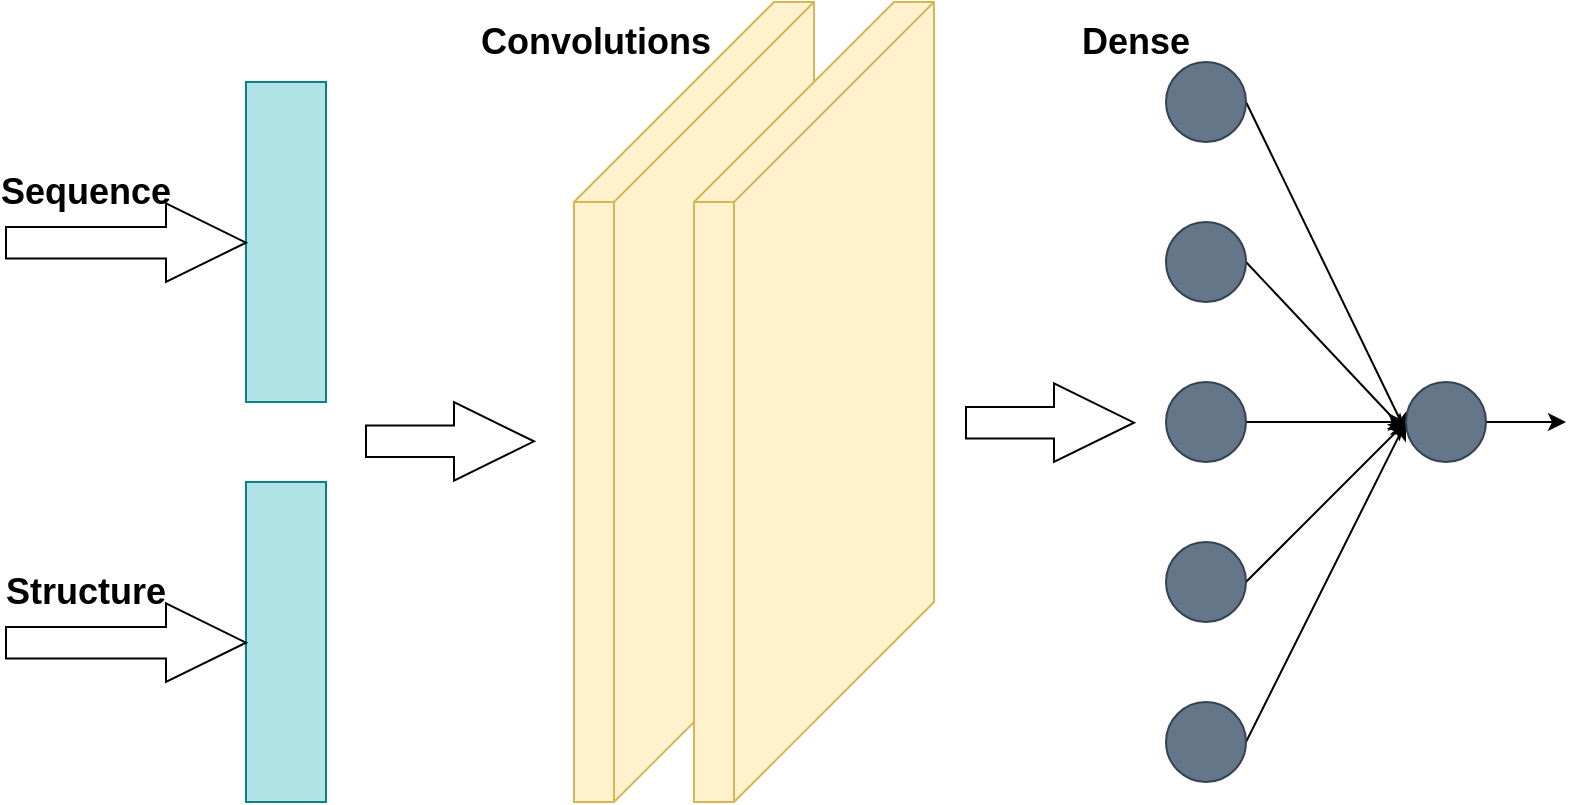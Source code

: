 <mxfile version="15.4.3" type="github">
  <diagram id="ypimK-5_OcxXCi8E9POo" name="Page-1">
    <mxGraphModel dx="1021" dy="547" grid="1" gridSize="10" guides="1" tooltips="1" connect="1" arrows="1" fold="1" page="1" pageScale="1" pageWidth="827" pageHeight="1169" math="0" shadow="0">
      <root>
        <mxCell id="0" />
        <mxCell id="1" parent="0" />
        <mxCell id="td7fTYbP-BQIfyJZpGvQ-14" value="" style="rounded=0;whiteSpace=wrap;html=1;fillColor=#b0e3e6;strokeColor=#0e8088;" vertex="1" parent="1">
          <mxGeometry x="160" y="80" width="40" height="160" as="geometry" />
        </mxCell>
        <mxCell id="td7fTYbP-BQIfyJZpGvQ-15" value="" style="rounded=0;whiteSpace=wrap;html=1;fillColor=#b0e3e6;strokeColor=#0e8088;" vertex="1" parent="1">
          <mxGeometry x="160" y="280" width="40" height="160" as="geometry" />
        </mxCell>
        <mxCell id="td7fTYbP-BQIfyJZpGvQ-17" value="" style="html=1;shadow=0;dashed=0;align=center;verticalAlign=middle;shape=mxgraph.arrows2.arrow;dy=0.6;dx=40;notch=0;" vertex="1" parent="1">
          <mxGeometry x="40" y="340.63" width="120" height="39.37" as="geometry" />
        </mxCell>
        <mxCell id="td7fTYbP-BQIfyJZpGvQ-42" style="edgeStyle=none;rounded=0;orthogonalLoop=1;jettySize=auto;html=1;exitX=1;exitY=0.5;exitDx=0;exitDy=0;" edge="1" parent="1" source="td7fTYbP-BQIfyJZpGvQ-18">
          <mxGeometry relative="1" as="geometry">
            <mxPoint x="740" y="255" as="targetPoint" />
          </mxGeometry>
        </mxCell>
        <mxCell id="td7fTYbP-BQIfyJZpGvQ-18" value="" style="ellipse;whiteSpace=wrap;html=1;aspect=fixed;fillColor=#647687;strokeColor=#314354;fontColor=#ffffff;" vertex="1" parent="1">
          <mxGeometry x="620" y="70" width="40" height="40" as="geometry" />
        </mxCell>
        <mxCell id="td7fTYbP-BQIfyJZpGvQ-49" style="edgeStyle=none;rounded=0;orthogonalLoop=1;jettySize=auto;html=1;exitX=1;exitY=0.5;exitDx=0;exitDy=0;" edge="1" parent="1" source="td7fTYbP-BQIfyJZpGvQ-20">
          <mxGeometry relative="1" as="geometry">
            <mxPoint x="740" y="255" as="targetPoint" />
          </mxGeometry>
        </mxCell>
        <mxCell id="td7fTYbP-BQIfyJZpGvQ-20" value="" style="ellipse;whiteSpace=wrap;html=1;aspect=fixed;fillColor=#647687;strokeColor=#314354;fontColor=#ffffff;" vertex="1" parent="1">
          <mxGeometry x="620" y="150" width="40" height="40" as="geometry" />
        </mxCell>
        <mxCell id="td7fTYbP-BQIfyJZpGvQ-32" style="edgeStyle=orthogonalEdgeStyle;rounded=0;orthogonalLoop=1;jettySize=auto;html=1;exitX=1;exitY=0.5;exitDx=0;exitDy=0;entryX=0;entryY=0.5;entryDx=0;entryDy=0;" edge="1" parent="1" source="td7fTYbP-BQIfyJZpGvQ-21" target="td7fTYbP-BQIfyJZpGvQ-27">
          <mxGeometry relative="1" as="geometry" />
        </mxCell>
        <mxCell id="td7fTYbP-BQIfyJZpGvQ-21" value="" style="ellipse;whiteSpace=wrap;html=1;aspect=fixed;fillColor=#647687;strokeColor=#314354;fontColor=#ffffff;" vertex="1" parent="1">
          <mxGeometry x="620" y="230" width="40" height="40" as="geometry" />
        </mxCell>
        <mxCell id="td7fTYbP-BQIfyJZpGvQ-44" style="edgeStyle=none;rounded=0;orthogonalLoop=1;jettySize=auto;html=1;exitX=1;exitY=0.5;exitDx=0;exitDy=0;entryX=0;entryY=0.5;entryDx=0;entryDy=0;" edge="1" parent="1" source="td7fTYbP-BQIfyJZpGvQ-22" target="td7fTYbP-BQIfyJZpGvQ-27">
          <mxGeometry relative="1" as="geometry" />
        </mxCell>
        <mxCell id="td7fTYbP-BQIfyJZpGvQ-22" value="" style="ellipse;whiteSpace=wrap;html=1;aspect=fixed;fillColor=#647687;strokeColor=#314354;fontColor=#ffffff;" vertex="1" parent="1">
          <mxGeometry x="620" y="310" width="40" height="40" as="geometry" />
        </mxCell>
        <mxCell id="td7fTYbP-BQIfyJZpGvQ-39" style="edgeStyle=none;rounded=0;orthogonalLoop=1;jettySize=auto;html=1;exitX=1;exitY=0.5;exitDx=0;exitDy=0;entryX=0;entryY=0.5;entryDx=0;entryDy=0;" edge="1" parent="1" source="td7fTYbP-BQIfyJZpGvQ-23" target="td7fTYbP-BQIfyJZpGvQ-27">
          <mxGeometry relative="1" as="geometry" />
        </mxCell>
        <mxCell id="td7fTYbP-BQIfyJZpGvQ-23" value="" style="ellipse;whiteSpace=wrap;html=1;aspect=fixed;fillColor=#647687;strokeColor=#314354;fontColor=#ffffff;" vertex="1" parent="1">
          <mxGeometry x="620" y="390" width="40" height="40" as="geometry" />
        </mxCell>
        <mxCell id="td7fTYbP-BQIfyJZpGvQ-50" style="edgeStyle=none;rounded=0;orthogonalLoop=1;jettySize=auto;html=1;exitX=1;exitY=0.5;exitDx=0;exitDy=0;" edge="1" parent="1" source="td7fTYbP-BQIfyJZpGvQ-27">
          <mxGeometry relative="1" as="geometry">
            <mxPoint x="820" y="250" as="targetPoint" />
          </mxGeometry>
        </mxCell>
        <mxCell id="td7fTYbP-BQIfyJZpGvQ-27" value="" style="ellipse;whiteSpace=wrap;html=1;aspect=fixed;fillColor=#647687;strokeColor=#314354;fontColor=#ffffff;" vertex="1" parent="1">
          <mxGeometry x="740" y="230" width="40" height="40" as="geometry" />
        </mxCell>
        <mxCell id="td7fTYbP-BQIfyJZpGvQ-51" value="" style="verticalAlign=top;align=left;spacingTop=8;spacingLeft=2;spacingRight=12;shape=cube;size=100;direction=south;fontStyle=4;html=1;fillColor=#fff2cc;strokeColor=#d6b656;" vertex="1" parent="1">
          <mxGeometry x="324" y="40" width="120" height="400" as="geometry" />
        </mxCell>
        <mxCell id="td7fTYbP-BQIfyJZpGvQ-54" value="" style="verticalAlign=top;align=left;spacingTop=8;spacingLeft=2;spacingRight=12;shape=cube;size=100;direction=south;fontStyle=4;html=1;fillColor=#fff2cc;strokeColor=#d6b656;" vertex="1" parent="1">
          <mxGeometry x="384" y="40" width="120" height="400" as="geometry" />
        </mxCell>
        <mxCell id="td7fTYbP-BQIfyJZpGvQ-57" value="" style="html=1;shadow=0;dashed=0;align=center;verticalAlign=middle;shape=mxgraph.arrows2.arrow;dy=0.6;dx=40;notch=0;" vertex="1" parent="1">
          <mxGeometry x="220" y="240" width="84" height="39.37" as="geometry" />
        </mxCell>
        <mxCell id="td7fTYbP-BQIfyJZpGvQ-58" value="" style="html=1;shadow=0;dashed=0;align=center;verticalAlign=middle;shape=mxgraph.arrows2.arrow;dy=0.6;dx=40;notch=0;" vertex="1" parent="1">
          <mxGeometry x="40" y="140.63" width="120" height="39.37" as="geometry" />
        </mxCell>
        <mxCell id="td7fTYbP-BQIfyJZpGvQ-63" value="&lt;font style=&quot;font-size: 18px&quot;&gt;&lt;b&gt;Sequence&lt;/b&gt;&lt;/font&gt;" style="text;html=1;strokeColor=none;fillColor=none;align=center;verticalAlign=middle;whiteSpace=wrap;rounded=0;" vertex="1" parent="1">
          <mxGeometry x="50" y="120" width="60" height="30" as="geometry" />
        </mxCell>
        <mxCell id="td7fTYbP-BQIfyJZpGvQ-64" value="&lt;font style=&quot;font-size: 18px&quot;&gt;&lt;b&gt;Structure&lt;/b&gt;&lt;/font&gt;" style="text;html=1;strokeColor=none;fillColor=none;align=center;verticalAlign=middle;whiteSpace=wrap;rounded=0;" vertex="1" parent="1">
          <mxGeometry x="50" y="320" width="60" height="30" as="geometry" />
        </mxCell>
        <mxCell id="td7fTYbP-BQIfyJZpGvQ-66" value="&lt;font style=&quot;font-size: 18px&quot;&gt;&lt;b&gt;Dense&lt;/b&gt;&lt;/font&gt;" style="text;html=1;strokeColor=none;fillColor=none;align=center;verticalAlign=middle;whiteSpace=wrap;rounded=0;fontSize=18;" vertex="1" parent="1">
          <mxGeometry x="580" y="50" width="50" height="20" as="geometry" />
        </mxCell>
        <mxCell id="td7fTYbP-BQIfyJZpGvQ-68" value="" style="html=1;shadow=0;dashed=0;align=center;verticalAlign=middle;shape=mxgraph.arrows2.arrow;dy=0.6;dx=40;notch=0;" vertex="1" parent="1">
          <mxGeometry x="520" y="230.63" width="84" height="39.37" as="geometry" />
        </mxCell>
        <mxCell id="td7fTYbP-BQIfyJZpGvQ-69" value="&lt;font style=&quot;font-size: 18px&quot;&gt;&lt;b&gt;Convolutions&lt;/b&gt;&lt;/font&gt;" style="text;html=1;strokeColor=none;fillColor=none;align=center;verticalAlign=middle;whiteSpace=wrap;rounded=0;fontSize=18;" vertex="1" parent="1">
          <mxGeometry x="310" y="50" width="50" height="20" as="geometry" />
        </mxCell>
      </root>
    </mxGraphModel>
  </diagram>
</mxfile>
